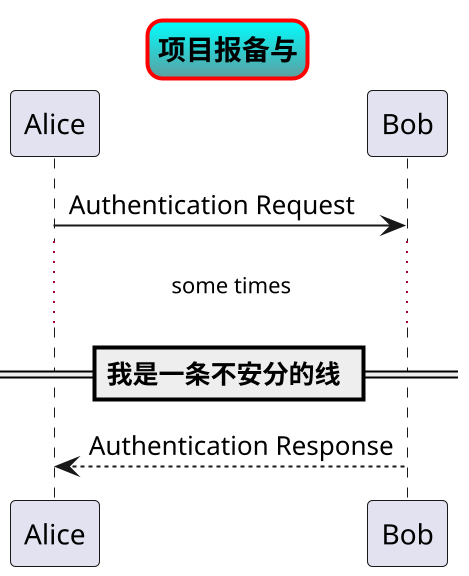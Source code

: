 @startuml
scale 2
skinparam titleBorderRoundCorner 15
skinparam titleBorderThickness 2
skinparam titleBorderColor red
skinparam titleBackgroundColor Aqua-CadetBlue

title 项目报备与

Alice -> Bob: Authentication Request
... some times ...
== 我是一条不安分的线 ==
Bob --> Alice: Authentication Response

@enduml